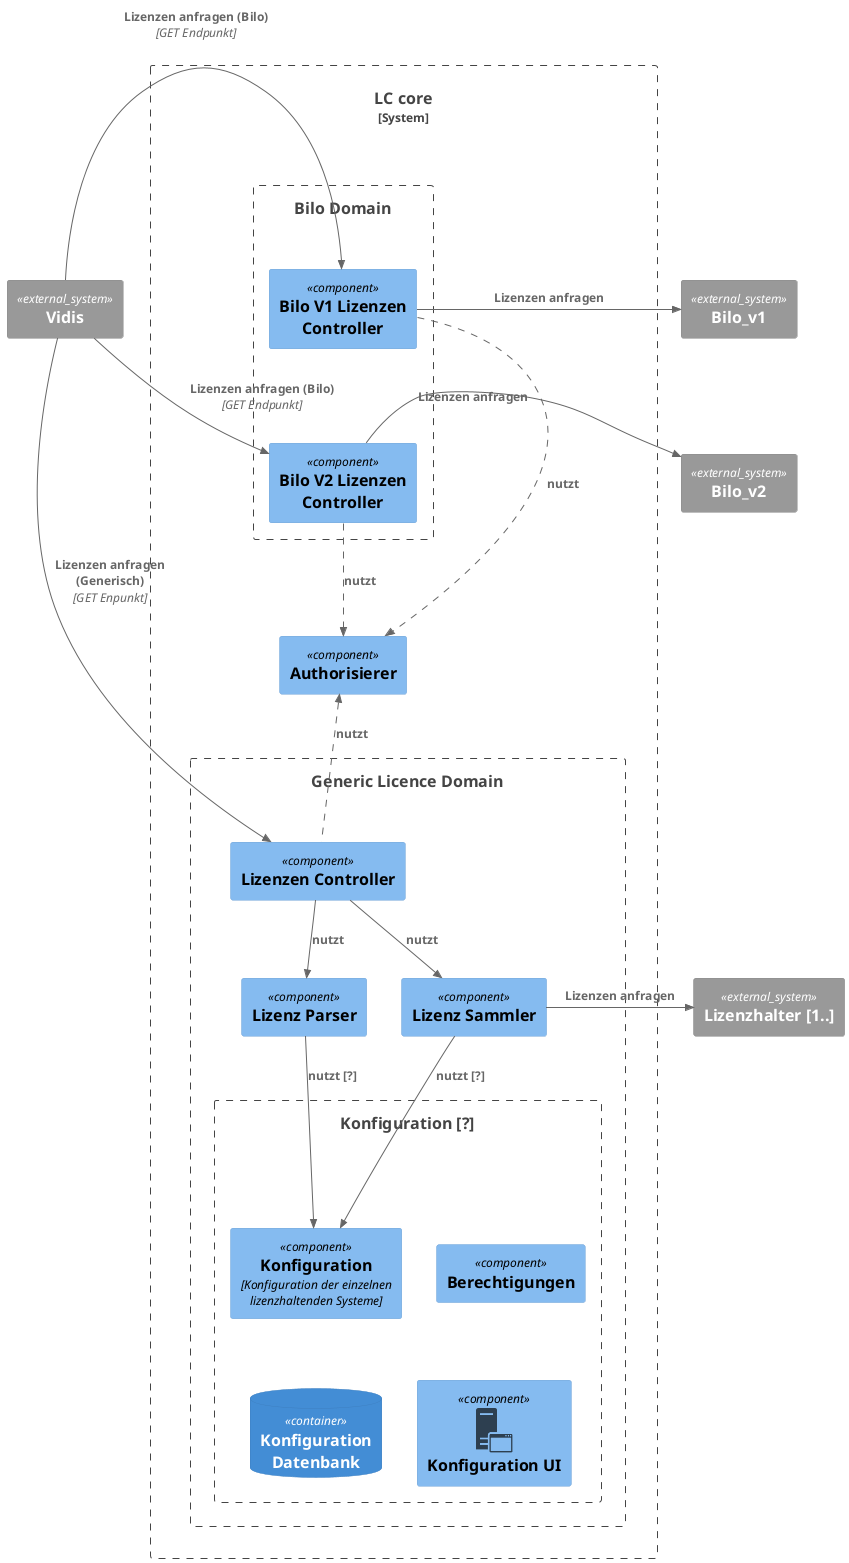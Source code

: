﻿@startuml C4_Elements
!include <C4/C4_Component>
!include <office/Servers/application_server>
SHOW_PERSON_OUTLINE()

AddRelTag("dashed", $lineStyle = DashedLine())

System_Ext(vidis, "Vidis", "")
System_Boundary(c1, "LC core"){

    Boundary(bilo_system, "Bilo Domain"){
        Component(lc_bilo_v1, "Bilo V1 Lizenzen Controller", "")
        Component(lc_bilo_v2, "Bilo V2 Lizenzen Controller", "")
    }
    Boundary(generic_licence_system, "Generic Licence Domain"){
        Component(lc_licenses, "Lizenzen Controller", "")
        Component(lc_parser, "Lizenz Parser", "")
        Component(lc_collector, "Lizenz Sammler", "")
        Boundary(lc_config_system, "Konfiguration [?]\n"){
            Component(lc_config, "Konfiguration", "Konfiguration der einzelnen lizenzhaltenden Systeme")
            Component(lc_rights, "Berechtigungen", "")
            Component(lc_config_app, "Konfiguration UI", $sprite="application_server")
            ContainerDb(lc_config_db, "Konfiguration Datenbank", "")
        }
    }

    Component(lc_auth, "Authorisierer", "")
    
    Rel_U(lc_licenses, lc_auth, "nutzt", "",$tags="dashed")
    Rel_D(lc_bilo_v1, lc_auth, "nutzt", "",$tags="dashed")
    Rel_D(lc_bilo_v2, lc_auth, "nutzt", "",$tags="dashed")
    Rel_D(lc_licenses, lc_parser, "nutzt", "")
    Rel_D(lc_licenses, lc_collector, "nutzt", "")
    Rel_D(lc_collector, lc_config, "nutzt [?]", "")
    Rel_D(lc_parser, lc_config, "nutzt [?]", "")
}
System_Ext(lh1, "Lizenzhalter [1..]", "")
System_Ext(bilo_v1, "Bilo_v1", "")
System_Ext(bilo_v2, "Bilo_v2", "")

Lay_R(vidis, c1)
Lay_R(lc_config, lc_rights)
Lay_R(lc_parser, lc_collector)
Lay_D(lc_config, lc_config_db)
Lay_R(lc_config_db, lc_config_app)
Lay_D(lc_bilo_v1, lc_bilo_v2)
Lay_D(bilo_v1, bilo_v2)


Rel_R(vidis, lc_licenses, "Lizenzen anfragen (Generisch)", "GET Enpunkt")
Rel_R(vidis, lc_bilo_v1, "Lizenzen anfragen (Bilo)", "GET Endpunkt")
Rel_R(vidis, lc_bilo_v2, "Lizenzen anfragen (Bilo)", "GET Endpunkt")
Rel_R(lc_collector, lh1, "Lizenzen anfragen","")
Rel_R(lc_bilo_v1, bilo_v1, "Lizenzen anfragen","")
Rel_R(lc_bilo_v2, bilo_v2, "Lizenzen anfragen","")

@enduml